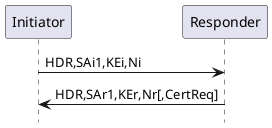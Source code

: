 ' simple diagram for IKEv2 IKE_SA_INIT
'
' Mathias Weidner, 2018

@startuml

hide footbox

participant "Initiator" as I
participant "Responder" as R

I -> R: HDR,SAi1,KEi,Ni
R -> I: HDR,SAr1,KEr,Nr[,CertReq]

@enduml
